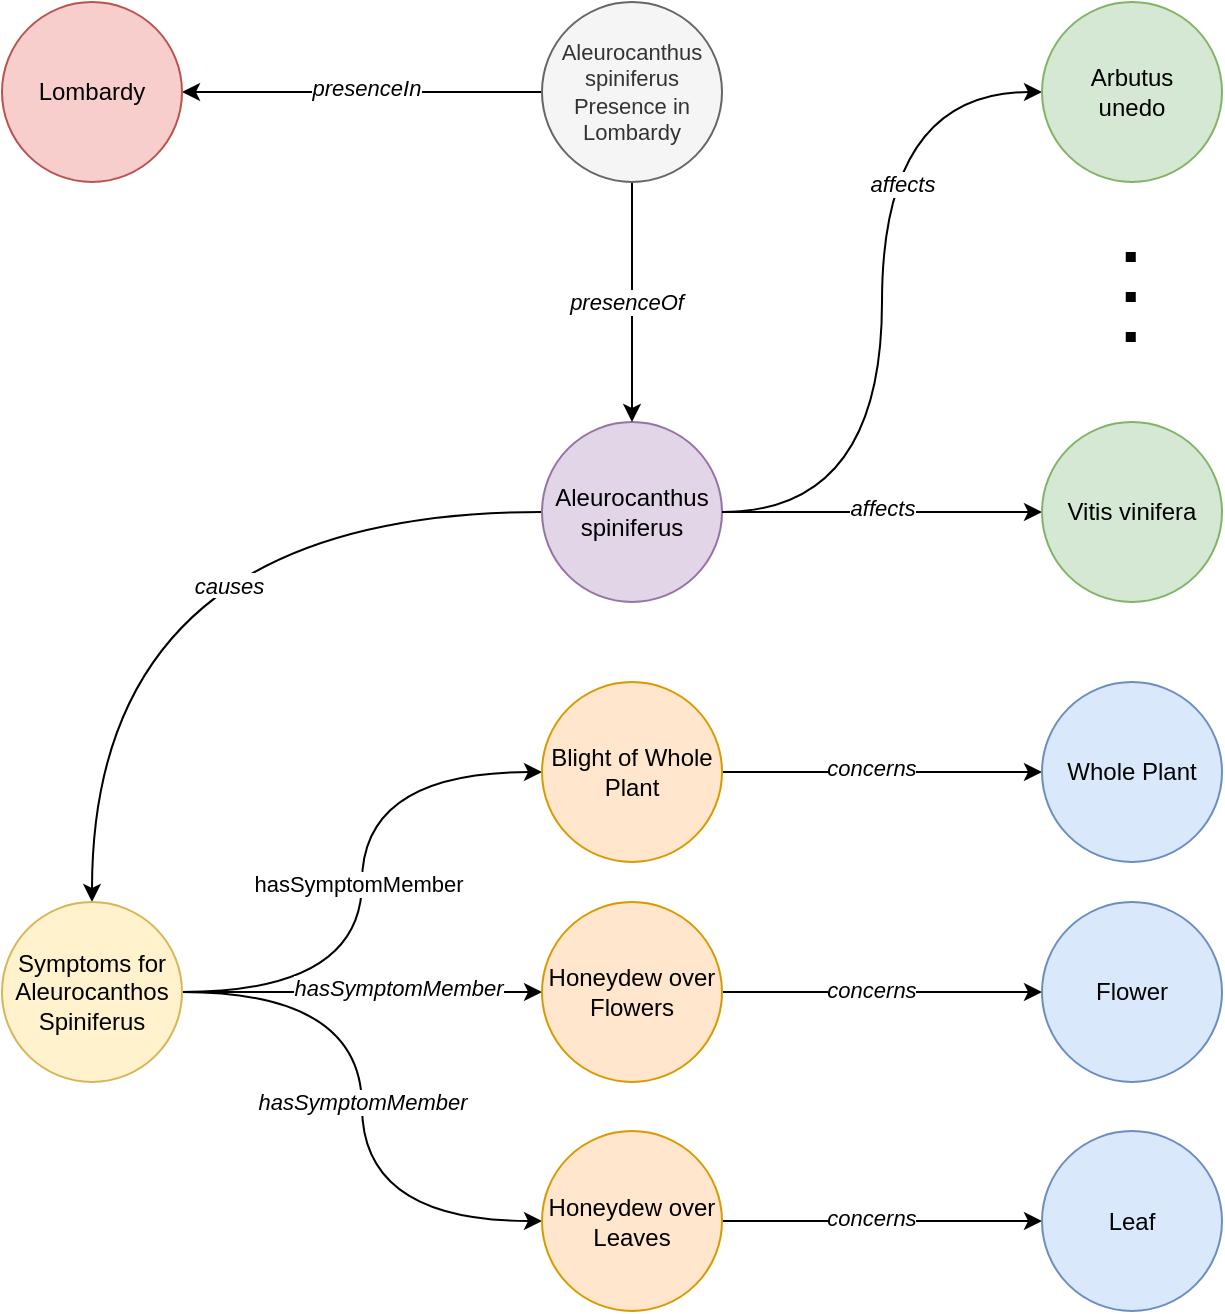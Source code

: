 <mxfile version="22.1.18" type="device">
  <diagram name="Page-1" id="kGrEgoYkW3PvrpysGW01">
    <mxGraphModel dx="1410" dy="727" grid="1" gridSize="10" guides="1" tooltips="1" connect="1" arrows="1" fold="1" page="1" pageScale="1" pageWidth="827" pageHeight="1169" math="0" shadow="0">
      <root>
        <mxCell id="0" />
        <mxCell id="1" parent="0" />
        <mxCell id="RpMTj5sblBRdrPI9AOIM-5" style="edgeStyle=orthogonalEdgeStyle;rounded=0;orthogonalLoop=1;jettySize=auto;html=1;exitX=1;exitY=0.5;exitDx=0;exitDy=0;entryX=0;entryY=0.5;entryDx=0;entryDy=0;curved=1;" parent="1" source="RpMTj5sblBRdrPI9AOIM-2" target="RpMTj5sblBRdrPI9AOIM-3" edge="1">
          <mxGeometry relative="1" as="geometry" />
        </mxCell>
        <mxCell id="RpMTj5sblBRdrPI9AOIM-6" value="affects" style="edgeLabel;html=1;align=center;verticalAlign=middle;resizable=0;points=[];fontStyle=2" parent="RpMTj5sblBRdrPI9AOIM-5" vertex="1" connectable="0">
          <mxGeometry x="0.175" y="-1" relative="1" as="geometry">
            <mxPoint x="9" y="-27" as="offset" />
          </mxGeometry>
        </mxCell>
        <mxCell id="RpMTj5sblBRdrPI9AOIM-10" style="edgeStyle=orthogonalEdgeStyle;rounded=0;orthogonalLoop=1;jettySize=auto;html=1;exitX=0;exitY=0.5;exitDx=0;exitDy=0;entryX=0.5;entryY=0;entryDx=0;entryDy=0;curved=1;" parent="1" source="RpMTj5sblBRdrPI9AOIM-2" target="RpMTj5sblBRdrPI9AOIM-4" edge="1">
          <mxGeometry relative="1" as="geometry" />
        </mxCell>
        <mxCell id="RpMTj5sblBRdrPI9AOIM-11" value="causes" style="edgeLabel;align=center;verticalAlign=middle;resizable=0;points=[];labelBorderColor=none;fontStyle=2" parent="RpMTj5sblBRdrPI9AOIM-10" vertex="1" connectable="0">
          <mxGeometry x="-0.06" y="2" relative="1" as="geometry">
            <mxPoint x="41" y="34" as="offset" />
          </mxGeometry>
        </mxCell>
        <mxCell id="RpMTj5sblBRdrPI9AOIM-2" value="&lt;div&gt;Aleurocanthus&lt;/div&gt;&lt;div&gt;spiniferus&lt;br&gt;&lt;/div&gt;" style="rounded=1;whiteSpace=wrap;html=1;fillColor=#e1d5e7;strokeColor=#9673a6;shape=ellipse;perimeter=ellipsePerimeter;" parent="1" vertex="1">
          <mxGeometry x="390" y="220" width="90" height="90" as="geometry" />
        </mxCell>
        <mxCell id="RpMTj5sblBRdrPI9AOIM-3" value="&lt;div&gt;Arbutus&lt;/div&gt;&lt;div&gt;unedo&lt;br&gt;&lt;/div&gt;" style="rounded=1;whiteSpace=wrap;html=1;fillColor=#d5e8d4;strokeColor=#82b366;shape=ellipse;perimeter=ellipsePerimeter;" parent="1" vertex="1">
          <mxGeometry x="640" y="10" width="90" height="90" as="geometry" />
        </mxCell>
        <mxCell id="RpMTj5sblBRdrPI9AOIM-18" style="edgeStyle=orthogonalEdgeStyle;rounded=0;orthogonalLoop=1;jettySize=auto;html=1;exitX=1;exitY=0.5;exitDx=0;exitDy=0;entryX=0;entryY=0.5;entryDx=0;entryDy=0;curved=1;" parent="1" source="RpMTj5sblBRdrPI9AOIM-4" target="RpMTj5sblBRdrPI9AOIM-15" edge="1">
          <mxGeometry relative="1" as="geometry" />
        </mxCell>
        <mxCell id="abd0GiXxrKFNhpff9xZX-14" value="hasSymptomMember" style="edgeLabel;html=1;align=center;verticalAlign=middle;resizable=0;points=[];" parent="RpMTj5sblBRdrPI9AOIM-18" vertex="1" connectable="0">
          <mxGeometry x="-0.014" y="2" relative="1" as="geometry">
            <mxPoint y="-1" as="offset" />
          </mxGeometry>
        </mxCell>
        <mxCell id="RpMTj5sblBRdrPI9AOIM-56" style="edgeStyle=orthogonalEdgeStyle;rounded=0;orthogonalLoop=1;jettySize=auto;html=1;exitX=1;exitY=0.5;exitDx=0;exitDy=0;entryX=0;entryY=0.5;entryDx=0;entryDy=0;" parent="1" source="RpMTj5sblBRdrPI9AOIM-4" target="RpMTj5sblBRdrPI9AOIM-53" edge="1">
          <mxGeometry relative="1" as="geometry" />
        </mxCell>
        <mxCell id="abd0GiXxrKFNhpff9xZX-15" value="&lt;i&gt;hasSymptomMember&lt;/i&gt;" style="edgeLabel;html=1;align=center;verticalAlign=middle;resizable=0;points=[];" parent="RpMTj5sblBRdrPI9AOIM-56" vertex="1" connectable="0">
          <mxGeometry x="0.197" y="-2" relative="1" as="geometry">
            <mxPoint y="-4" as="offset" />
          </mxGeometry>
        </mxCell>
        <mxCell id="RpMTj5sblBRdrPI9AOIM-57" style="edgeStyle=orthogonalEdgeStyle;rounded=0;orthogonalLoop=1;jettySize=auto;html=1;exitX=1;exitY=0.5;exitDx=0;exitDy=0;entryX=0;entryY=0.5;entryDx=0;entryDy=0;curved=1;" parent="1" source="RpMTj5sblBRdrPI9AOIM-4" target="RpMTj5sblBRdrPI9AOIM-49" edge="1">
          <mxGeometry relative="1" as="geometry" />
        </mxCell>
        <mxCell id="abd0GiXxrKFNhpff9xZX-16" value="&lt;i&gt;hasSymptomMember&lt;/i&gt;" style="edgeLabel;html=1;align=center;verticalAlign=middle;resizable=0;points=[];" parent="RpMTj5sblBRdrPI9AOIM-57" vertex="1" connectable="0">
          <mxGeometry x="-0.044" y="3" relative="1" as="geometry">
            <mxPoint x="-3" y="4" as="offset" />
          </mxGeometry>
        </mxCell>
        <mxCell id="RpMTj5sblBRdrPI9AOIM-4" value="&lt;div&gt;Symptoms for&lt;br&gt;&lt;/div&gt;&lt;div&gt;Aleurocanthos&lt;/div&gt;&lt;div&gt;Spiniferus&lt;br&gt;&lt;/div&gt;" style="rounded=1;whiteSpace=wrap;html=1;fillColor=#fff2cc;strokeColor=#d6b656;shape=ellipse;perimeter=ellipsePerimeter;" parent="1" vertex="1">
          <mxGeometry x="120" y="460" width="90" height="90" as="geometry" />
        </mxCell>
        <mxCell id="RpMTj5sblBRdrPI9AOIM-43" style="edgeStyle=orthogonalEdgeStyle;rounded=0;orthogonalLoop=1;jettySize=auto;html=1;exitX=1;exitY=0.5;exitDx=0;exitDy=0;entryX=0;entryY=0.5;entryDx=0;entryDy=0;" parent="1" edge="1">
          <mxGeometry relative="1" as="geometry">
            <mxPoint x="520" y="360" as="sourcePoint" />
          </mxGeometry>
        </mxCell>
        <mxCell id="RpMTj5sblBRdrPI9AOIM-31" style="edgeStyle=orthogonalEdgeStyle;rounded=0;orthogonalLoop=1;jettySize=auto;html=1;exitX=1;exitY=0.5;exitDx=0;exitDy=0;curved=1;entryX=0;entryY=0.5;entryDx=0;entryDy=0;" parent="1" source="RpMTj5sblBRdrPI9AOIM-15" target="RpMTj5sblBRdrPI9AOIM-30" edge="1">
          <mxGeometry relative="1" as="geometry">
            <mxPoint x="630" y="420" as="targetPoint" />
          </mxGeometry>
        </mxCell>
        <mxCell id="RpMTj5sblBRdrPI9AOIM-15" value="&lt;div&gt;Blight of Whole&lt;/div&gt;&lt;div&gt;Plant&lt;/div&gt;" style="rounded=1;whiteSpace=wrap;html=1;glass=0;shadow=0;fillColor=#ffe6cc;strokeColor=#d79b00;shape=ellipse;perimeter=ellipsePerimeter;" parent="1" vertex="1">
          <mxGeometry x="390" y="350" width="90" height="90" as="geometry" />
        </mxCell>
        <mxCell id="RpMTj5sblBRdrPI9AOIM-30" value="Whole Plant" style="rounded=1;whiteSpace=wrap;html=1;fillColor=#dae8fc;strokeColor=#6c8ebf;shape=ellipse;perimeter=ellipsePerimeter;" parent="1" vertex="1">
          <mxGeometry x="640" y="350" width="90" height="90" as="geometry" />
        </mxCell>
        <mxCell id="RpMTj5sblBRdrPI9AOIM-36" value="concerns" style="text;html=1;strokeColor=none;fillColor=none;align=center;verticalAlign=middle;whiteSpace=wrap;rounded=0;fontStyle=2;fontSize=11;labelBackgroundColor=default;" parent="1" vertex="1">
          <mxGeometry x="525" y="378" width="60" height="30" as="geometry" />
        </mxCell>
        <mxCell id="RpMTj5sblBRdrPI9AOIM-48" style="edgeStyle=orthogonalEdgeStyle;rounded=0;orthogonalLoop=1;jettySize=auto;html=1;exitX=1;exitY=0.5;exitDx=0;exitDy=0;curved=1;entryX=0;entryY=0.5;entryDx=0;entryDy=0;" parent="1" source="RpMTj5sblBRdrPI9AOIM-49" target="abd0GiXxrKFNhpff9xZX-11" edge="1">
          <mxGeometry relative="1" as="geometry">
            <mxPoint x="600" y="590" as="targetPoint" />
          </mxGeometry>
        </mxCell>
        <mxCell id="RpMTj5sblBRdrPI9AOIM-49" value="&lt;div&gt;Honeydew over&lt;/div&gt;&lt;div&gt;Leaves&lt;br&gt;&lt;/div&gt;" style="rounded=1;whiteSpace=wrap;html=1;glass=0;shadow=0;fillColor=#ffe6cc;strokeColor=#d79b00;shape=ellipse;perimeter=ellipsePerimeter;" parent="1" vertex="1">
          <mxGeometry x="390" y="574.5" width="90" height="90" as="geometry" />
        </mxCell>
        <mxCell id="RpMTj5sblBRdrPI9AOIM-52" style="edgeStyle=orthogonalEdgeStyle;rounded=0;orthogonalLoop=1;jettySize=auto;html=1;exitX=1;exitY=0.5;exitDx=0;exitDy=0;curved=1;entryX=0;entryY=0.5;entryDx=0;entryDy=0;" parent="1" source="RpMTj5sblBRdrPI9AOIM-53" target="abd0GiXxrKFNhpff9xZX-10" edge="1">
          <mxGeometry relative="1" as="geometry">
            <mxPoint x="590" y="500" as="targetPoint" />
          </mxGeometry>
        </mxCell>
        <mxCell id="RpMTj5sblBRdrPI9AOIM-53" value="&lt;div&gt;Honeydew over&lt;/div&gt;&lt;div&gt;Flowers&lt;br&gt;&lt;/div&gt;" style="rounded=1;whiteSpace=wrap;html=1;glass=0;shadow=0;fillColor=#ffe6cc;strokeColor=#d79b00;shape=ellipse;perimeter=ellipsePerimeter;" parent="1" vertex="1">
          <mxGeometry x="390" y="460" width="90" height="90" as="geometry" />
        </mxCell>
        <mxCell id="RpMTj5sblBRdrPI9AOIM-59" style="edgeStyle=orthogonalEdgeStyle;rounded=0;orthogonalLoop=1;jettySize=auto;html=1;exitX=0.5;exitY=1;exitDx=0;exitDy=0;entryX=0.5;entryY=0;entryDx=0;entryDy=0;" parent="1" source="RpMTj5sblBRdrPI9AOIM-58" target="RpMTj5sblBRdrPI9AOIM-2" edge="1">
          <mxGeometry relative="1" as="geometry">
            <mxPoint x="435.0" y="160" as="sourcePoint" />
          </mxGeometry>
        </mxCell>
        <mxCell id="RpMTj5sblBRdrPI9AOIM-60" value="presenceOf" style="edgeLabel;html=1;align=center;verticalAlign=middle;resizable=0;points=[];fontStyle=2" parent="RpMTj5sblBRdrPI9AOIM-59" vertex="1" connectable="0">
          <mxGeometry x="-0.003" y="-3" relative="1" as="geometry">
            <mxPoint as="offset" />
          </mxGeometry>
        </mxCell>
        <mxCell id="RpMTj5sblBRdrPI9AOIM-62" style="edgeStyle=orthogonalEdgeStyle;rounded=0;orthogonalLoop=1;jettySize=auto;html=1;exitX=0;exitY=0.5;exitDx=0;exitDy=0;entryX=1;entryY=0.5;entryDx=0;entryDy=0;" parent="1" source="RpMTj5sblBRdrPI9AOIM-58" target="abd0GiXxrKFNhpff9xZX-1" edge="1">
          <mxGeometry relative="1" as="geometry">
            <mxPoint x="390" y="90" as="targetPoint" />
          </mxGeometry>
        </mxCell>
        <mxCell id="RpMTj5sblBRdrPI9AOIM-63" value="presenceIn" style="edgeLabel;html=1;align=center;verticalAlign=middle;resizable=0;points=[];fontStyle=2" parent="RpMTj5sblBRdrPI9AOIM-62" vertex="1" connectable="0">
          <mxGeometry x="-0.013" relative="1" as="geometry">
            <mxPoint x="1" y="-2" as="offset" />
          </mxGeometry>
        </mxCell>
        <mxCell id="RpMTj5sblBRdrPI9AOIM-58" value="&lt;div style=&quot;font-size: 11px;&quot;&gt;Aleurocanthus&lt;/div&gt;&lt;div style=&quot;font-size: 11px;&quot;&gt;spiniferus&lt;/div&gt;&lt;div style=&quot;font-size: 11px;&quot;&gt;Presence in&lt;/div&gt;&lt;div style=&quot;font-size: 11px;&quot;&gt;Lombardy&lt;br style=&quot;font-size: 11px;&quot;&gt;&lt;/div&gt;" style="rounded=1;whiteSpace=wrap;html=1;fillColor=#f5f5f5;fontColor=#333333;strokeColor=#666666;shape=ellipse;perimeter=ellipsePerimeter;fontSize=11;" parent="1" vertex="1">
          <mxGeometry x="390" y="10" width="90" height="90" as="geometry" />
        </mxCell>
        <mxCell id="abd0GiXxrKFNhpff9xZX-1" value="Lombardy" style="ellipse;whiteSpace=wrap;html=1;aspect=fixed;fillColor=#f8cecc;strokeColor=#b85450;" parent="1" vertex="1">
          <mxGeometry x="120" y="10" width="90" height="90" as="geometry" />
        </mxCell>
        <mxCell id="abd0GiXxrKFNhpff9xZX-6" style="edgeStyle=orthogonalEdgeStyle;rounded=0;orthogonalLoop=1;jettySize=auto;html=1;exitX=1;exitY=0.5;exitDx=0;exitDy=0;entryX=0;entryY=0.5;entryDx=0;entryDy=0;curved=1;" parent="1" source="RpMTj5sblBRdrPI9AOIM-2" target="abd0GiXxrKFNhpff9xZX-8" edge="1">
          <mxGeometry relative="1" as="geometry">
            <mxPoint x="480" y="395" as="sourcePoint" />
          </mxGeometry>
        </mxCell>
        <mxCell id="abd0GiXxrKFNhpff9xZX-12" value="&lt;i&gt;affects&lt;/i&gt;" style="edgeLabel;html=1;align=center;verticalAlign=middle;resizable=0;points=[];" parent="abd0GiXxrKFNhpff9xZX-6" vertex="1" connectable="0">
          <mxGeometry x="-0.075" y="-1" relative="1" as="geometry">
            <mxPoint x="6" y="-3" as="offset" />
          </mxGeometry>
        </mxCell>
        <mxCell id="abd0GiXxrKFNhpff9xZX-8" value="Vitis vinifera" style="rounded=1;whiteSpace=wrap;html=1;fillColor=#d5e8d4;strokeColor=#82b366;shape=ellipse;perimeter=ellipsePerimeter;" parent="1" vertex="1">
          <mxGeometry x="640" y="220" width="90" height="90" as="geometry" />
        </mxCell>
        <mxCell id="abd0GiXxrKFNhpff9xZX-9" value="" style="endArrow=none;dashed=1;html=1;dashPattern=1 3;strokeWidth=5;rounded=0;" parent="1" edge="1">
          <mxGeometry width="50" height="50" relative="1" as="geometry">
            <mxPoint x="684.38" y="180" as="sourcePoint" />
            <mxPoint x="684.38" y="130" as="targetPoint" />
          </mxGeometry>
        </mxCell>
        <mxCell id="abd0GiXxrKFNhpff9xZX-10" value="Flower" style="rounded=1;whiteSpace=wrap;html=1;fillColor=#dae8fc;strokeColor=#6c8ebf;shape=ellipse;perimeter=ellipsePerimeter;" parent="1" vertex="1">
          <mxGeometry x="640" y="460" width="90" height="90" as="geometry" />
        </mxCell>
        <mxCell id="abd0GiXxrKFNhpff9xZX-11" value="Leaf" style="rounded=1;whiteSpace=wrap;html=1;fillColor=#dae8fc;strokeColor=#6c8ebf;shape=ellipse;perimeter=ellipsePerimeter;" parent="1" vertex="1">
          <mxGeometry x="640" y="574.5" width="90" height="90" as="geometry" />
        </mxCell>
        <mxCell id="abd0GiXxrKFNhpff9xZX-17" value="concerns" style="text;html=1;strokeColor=none;fillColor=none;align=center;verticalAlign=middle;whiteSpace=wrap;rounded=0;fontStyle=2;fontSize=11;labelBackgroundColor=default;" parent="1" vertex="1">
          <mxGeometry x="525" y="489" width="60" height="30" as="geometry" />
        </mxCell>
        <mxCell id="abd0GiXxrKFNhpff9xZX-19" value="concerns" style="text;html=1;strokeColor=none;fillColor=none;align=center;verticalAlign=middle;whiteSpace=wrap;rounded=0;fontStyle=2;fontSize=11;labelBackgroundColor=default;" parent="1" vertex="1">
          <mxGeometry x="525" y="602.5" width="60" height="30" as="geometry" />
        </mxCell>
      </root>
    </mxGraphModel>
  </diagram>
</mxfile>
